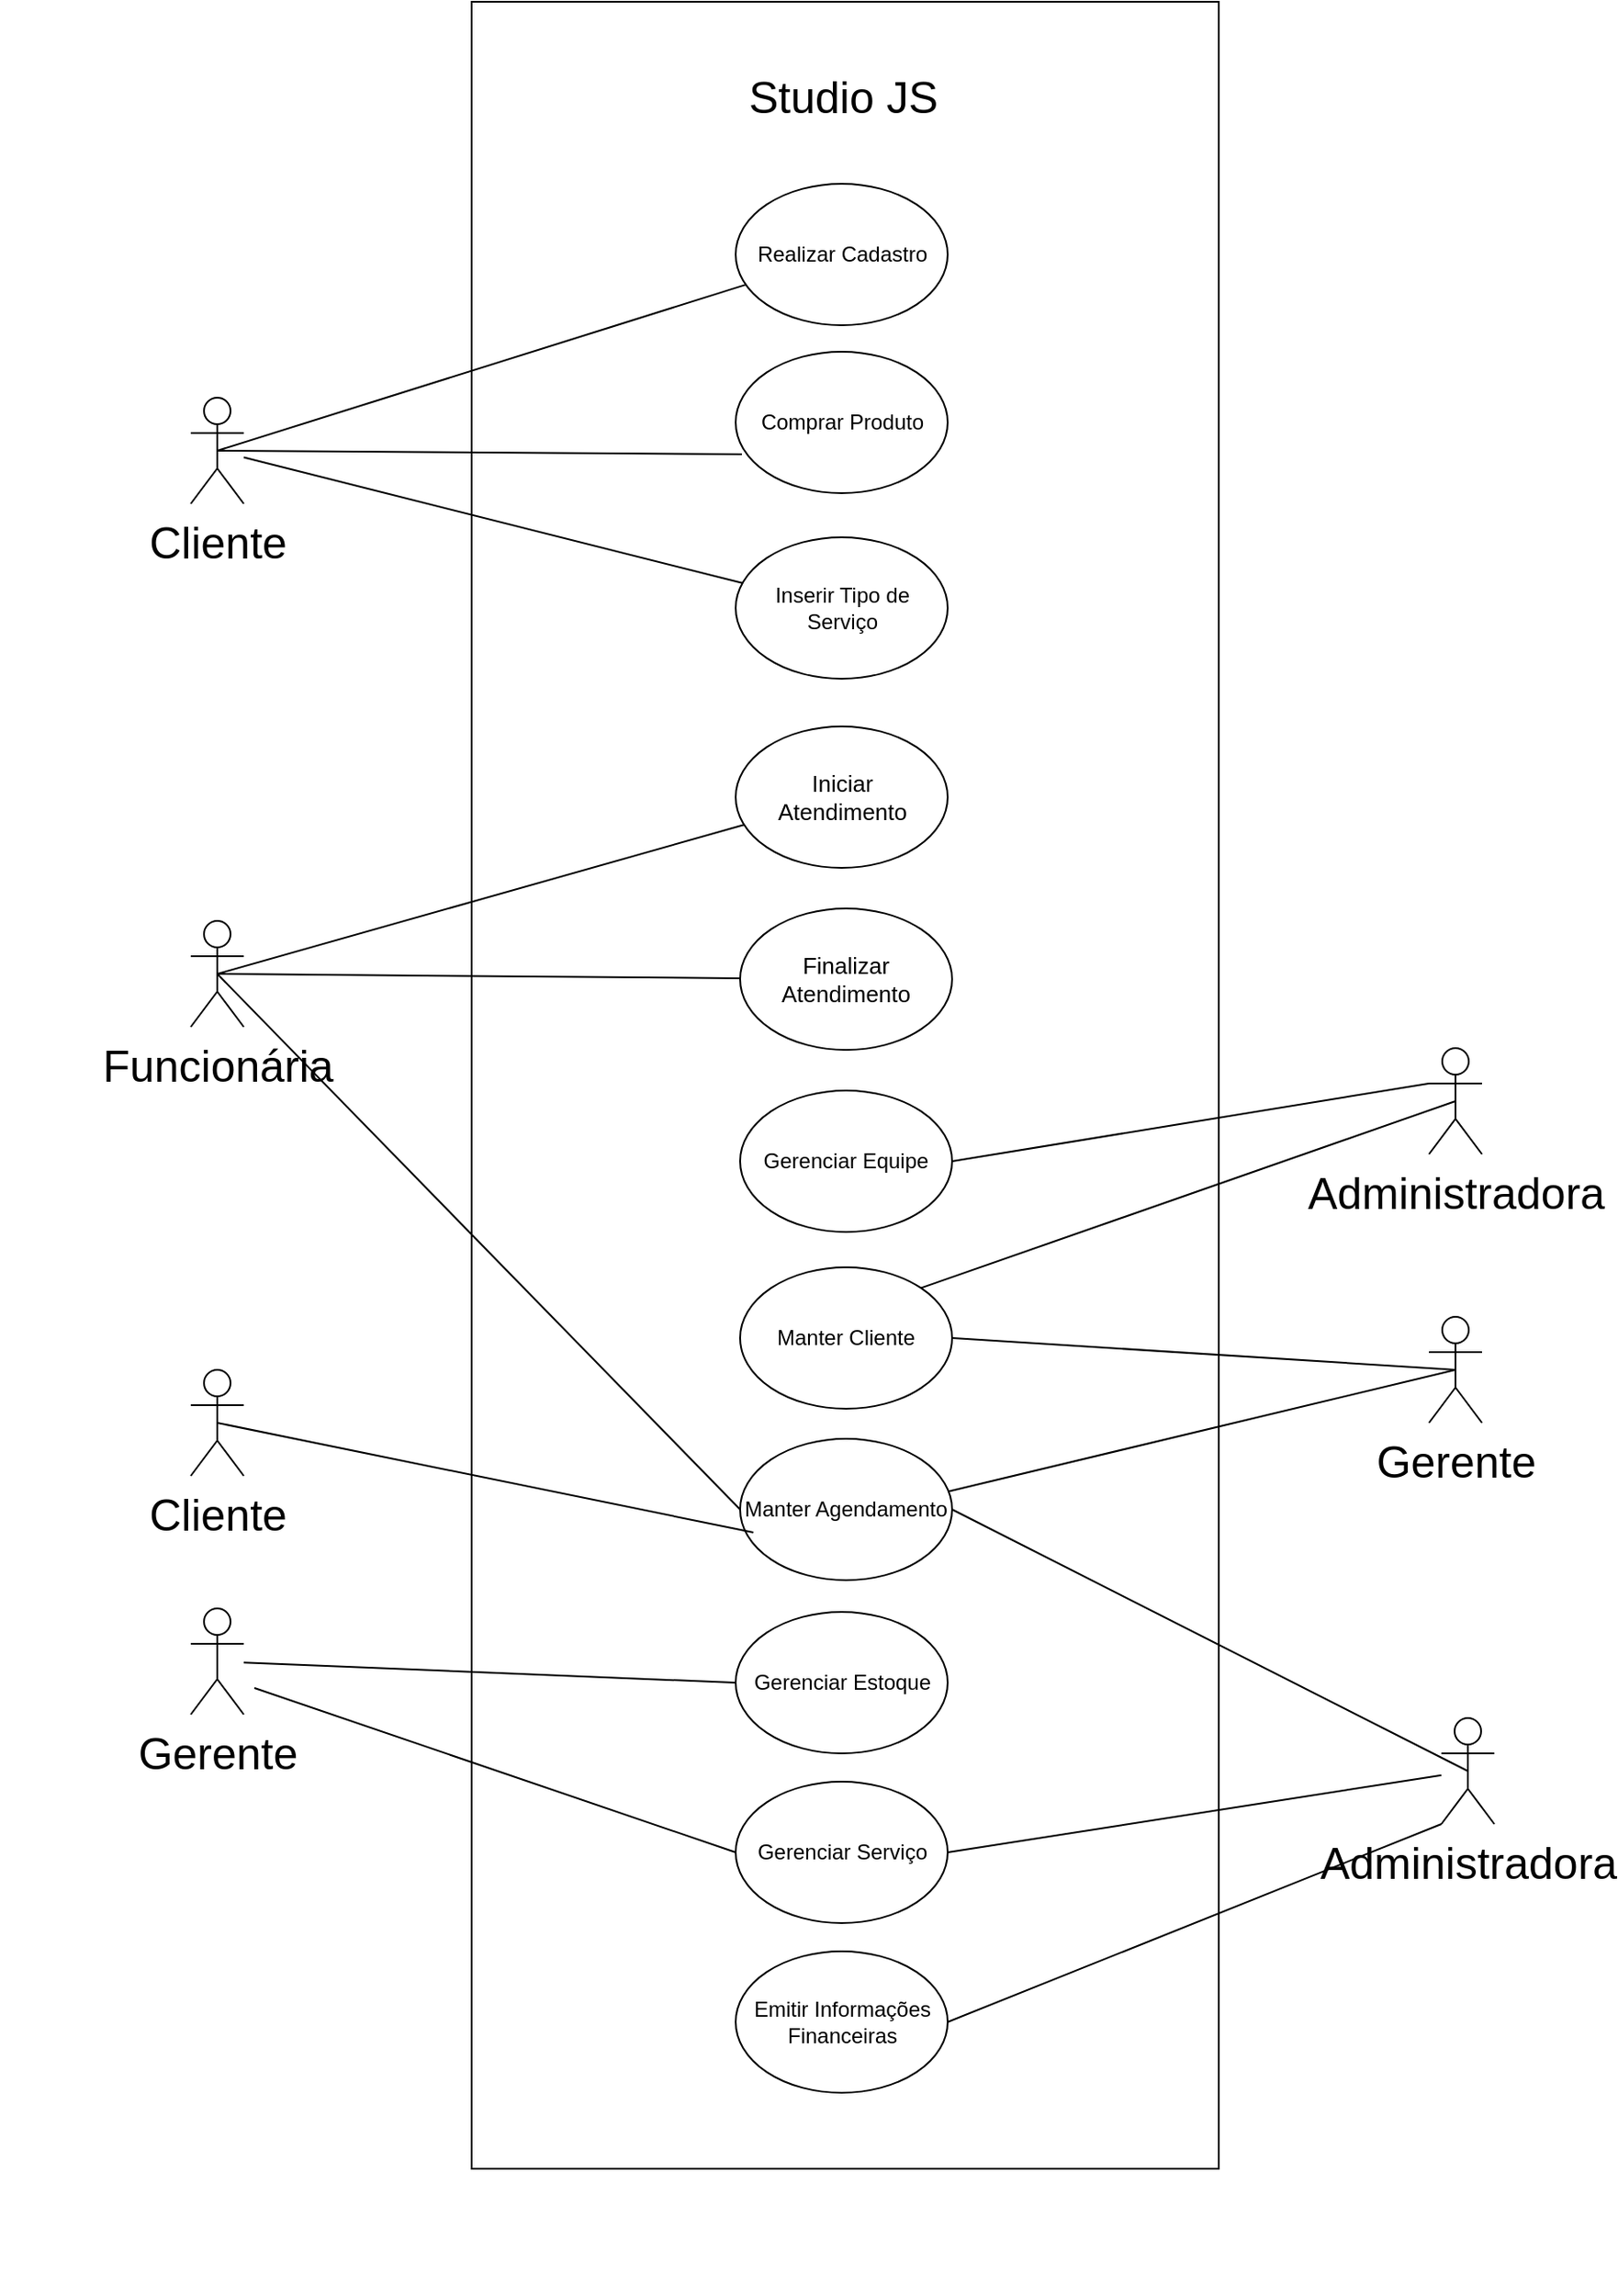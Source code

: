 <mxfile version="17.1.3" type="device"><diagram id="rxJIx7bFhRR1gV5WVy_e" name="Page-1"><mxGraphModel dx="1422" dy="1624" grid="0" gridSize="10" guides="1" tooltips="1" connect="1" arrows="1" fold="1" page="1" pageScale="1" pageWidth="1169" pageHeight="827" background="none" math="0" shadow="0"><root><mxCell id="0"/><mxCell id="1" parent="0"/><mxCell id="qiYloHvwNCnxQlFzhJ9E-65" value="" style="group" parent="1" vertex="1" connectable="0"><mxGeometry x="306" y="-95" width="706" height="1190" as="geometry"/></mxCell><mxCell id="qiYloHvwNCnxQlFzhJ9E-2" value="" style="rounded=0;whiteSpace=wrap;html=1;gradientColor=none;container=0;" parent="qiYloHvwNCnxQlFzhJ9E-65" vertex="1"><mxGeometry x="267" y="-107" width="423" height="1226" as="geometry"/></mxCell><mxCell id="qiYloHvwNCnxQlFzhJ9E-91" value="" style="group" parent="qiYloHvwNCnxQlFzhJ9E-65" vertex="1" connectable="0"><mxGeometry x="108" y="413" width="30" height="60" as="geometry"/></mxCell><mxCell id="qiYloHvwNCnxQlFzhJ9E-19" value="Funcionária" style="shape=umlActor;verticalLabelPosition=bottom;verticalAlign=top;html=1;outlineConnect=0;fontSize=25;gradientColor=none;" parent="qiYloHvwNCnxQlFzhJ9E-91" vertex="1"><mxGeometry width="30" height="60" as="geometry"/></mxCell><mxCell id="qiYloHvwNCnxQlFzhJ9E-69" style="edgeStyle=none;rounded=0;orthogonalLoop=1;jettySize=auto;html=1;exitX=0.5;exitY=0.5;exitDx=0;exitDy=0;exitPerimeter=0;fontSize=25;endArrow=none;endFill=0;" parent="qiYloHvwNCnxQlFzhJ9E-65" source="qiYloHvwNCnxQlFzhJ9E-19" target="qiYloHvwNCnxQlFzhJ9E-14" edge="1"><mxGeometry relative="1" as="geometry"/></mxCell><mxCell id="qiYloHvwNCnxQlFzhJ9E-90" style="edgeStyle=none;rounded=0;orthogonalLoop=1;jettySize=auto;html=1;fontSize=25;endArrow=none;endFill=0;exitX=0.5;exitY=0.5;exitDx=0;exitDy=0;exitPerimeter=0;" parent="qiYloHvwNCnxQlFzhJ9E-65" source="qiYloHvwNCnxQlFzhJ9E-19" target="qiYloHvwNCnxQlFzhJ9E-7" edge="1"><mxGeometry relative="1" as="geometry"/></mxCell><mxCell id="qiYloHvwNCnxQlFzhJ9E-9" value="Gerenciar Equipe" style="ellipse;whiteSpace=wrap;html=1;container=0;" parent="qiYloHvwNCnxQlFzhJ9E-65" vertex="1"><mxGeometry x="419" y="509" width="120" height="80" as="geometry"/></mxCell><mxCell id="qiYloHvwNCnxQlFzhJ9E-11" value="Manter Agendamento" style="ellipse;whiteSpace=wrap;html=1;container=0;" parent="qiYloHvwNCnxQlFzhJ9E-65" vertex="1"><mxGeometry x="419" y="706" width="120" height="80" as="geometry"/></mxCell><mxCell id="qiYloHvwNCnxQlFzhJ9E-14" value="&lt;font style=&quot;font-size: 13px&quot;&gt;Iniciar &lt;br&gt;Atendimento&lt;/font&gt;" style="ellipse;whiteSpace=wrap;html=1;container=0;" parent="qiYloHvwNCnxQlFzhJ9E-65" vertex="1"><mxGeometry x="416.5" y="303" width="120" height="80" as="geometry"/></mxCell><mxCell id="SyFrJLg3DR9eFuAGHhr0-12" style="edgeStyle=none;rounded=0;orthogonalLoop=1;jettySize=auto;html=1;exitX=0.5;exitY=0.5;exitDx=0;exitDy=0;exitPerimeter=0;entryX=0;entryY=0.5;entryDx=0;entryDy=0;fontSize=13;endArrow=none;endFill=0;" parent="qiYloHvwNCnxQlFzhJ9E-65" source="qiYloHvwNCnxQlFzhJ9E-19" target="qiYloHvwNCnxQlFzhJ9E-11" edge="1"><mxGeometry relative="1" as="geometry"/></mxCell><mxCell id="SyFrJLg3DR9eFuAGHhr0-14" value="Gerente" style="shape=umlActor;verticalLabelPosition=bottom;verticalAlign=top;html=1;outlineConnect=0;fontSize=25;gradientColor=none;" parent="qiYloHvwNCnxQlFzhJ9E-65" vertex="1"><mxGeometry x="108" y="802" width="30" height="60" as="geometry"/></mxCell><mxCell id="SyFrJLg3DR9eFuAGHhr0-15" style="edgeStyle=none;rounded=0;orthogonalLoop=1;jettySize=auto;html=1;fontSize=13;endArrow=none;endFill=0;entryX=0;entryY=0.5;entryDx=0;entryDy=0;" parent="qiYloHvwNCnxQlFzhJ9E-65" source="SyFrJLg3DR9eFuAGHhr0-14" target="qiYloHvwNCnxQlFzhJ9E-63" edge="1"><mxGeometry relative="1" as="geometry"><mxPoint x="759" y="884" as="targetPoint"/></mxGeometry></mxCell><mxCell id="qiYloHvwNCnxQlFzhJ9E-30" style="rounded=0;orthogonalLoop=1;jettySize=auto;html=1;fontSize=25;endArrow=none;endFill=0;exitX=0.5;exitY=0.5;exitDx=0;exitDy=0;exitPerimeter=0;" parent="qiYloHvwNCnxQlFzhJ9E-65" source="qiYloHvwNCnxQlFzhJ9E-20" edge="1"><mxGeometry relative="1" as="geometry"><mxPoint x="420" y="149" as="targetPoint"/></mxGeometry></mxCell><mxCell id="qiYloHvwNCnxQlFzhJ9E-20" value="Cliente" style="shape=umlActor;verticalLabelPosition=bottom;verticalAlign=top;html=1;outlineConnect=0;fontSize=25;gradientColor=none;" parent="qiYloHvwNCnxQlFzhJ9E-65" vertex="1"><mxGeometry x="108" y="117" width="30" height="60" as="geometry"/></mxCell><mxCell id="qiYloHvwNCnxQlFzhJ9E-3" value="Inserir Tipo de Serviço" style="ellipse;whiteSpace=wrap;html=1;container=0;" parent="qiYloHvwNCnxQlFzhJ9E-65" vertex="1"><mxGeometry x="416.5" y="196" width="120" height="80" as="geometry"/></mxCell><mxCell id="qiYloHvwNCnxQlFzhJ9E-64" value="" style="group" parent="qiYloHvwNCnxQlFzhJ9E-65" vertex="1" connectable="0"><mxGeometry x="416.5" y="30" width="125" height="1089" as="geometry"/></mxCell><mxCell id="4cT9l68fZYzab_abmnGT-41" value="Realizar Cadastro" style="ellipse;whiteSpace=wrap;html=1;container=0;" parent="qiYloHvwNCnxQlFzhJ9E-64" vertex="1"><mxGeometry y="-34" width="120" height="80" as="geometry"/></mxCell><mxCell id="qiYloHvwNCnxQlFzhJ9E-7" value="&lt;font style=&quot;font-size: 13px&quot;&gt;Finalizar Atendimento&lt;/font&gt;" style="ellipse;whiteSpace=wrap;html=1;container=0;" parent="qiYloHvwNCnxQlFzhJ9E-64" vertex="1"><mxGeometry x="2.5" y="376" width="120" height="80" as="geometry"/></mxCell><mxCell id="qiYloHvwNCnxQlFzhJ9E-63" value="Gerenciar Estoque" style="ellipse;whiteSpace=wrap;html=1;container=0;" parent="qiYloHvwNCnxQlFzhJ9E-64" vertex="1"><mxGeometry y="774" width="120" height="80" as="geometry"/></mxCell><mxCell id="qiYloHvwNCnxQlFzhJ9E-13" value="Emitir Informações Financeiras" style="ellipse;whiteSpace=wrap;html=1;container=0;" parent="qiYloHvwNCnxQlFzhJ9E-65" vertex="1"><mxGeometry x="416.5" y="996" width="120" height="80" as="geometry"/></mxCell><mxCell id="4cT9l68fZYzab_abmnGT-45" style="rounded=0;orthogonalLoop=1;jettySize=auto;html=1;fontSize=25;endArrow=none;endFill=0;" parent="qiYloHvwNCnxQlFzhJ9E-65" source="qiYloHvwNCnxQlFzhJ9E-20" target="qiYloHvwNCnxQlFzhJ9E-3" edge="1"><mxGeometry relative="1" as="geometry"><mxPoint x="430" y="159" as="targetPoint"/><mxPoint x="85" y="164" as="sourcePoint"/></mxGeometry></mxCell><mxCell id="eXFYa40G_VAABzor9F1E-1" value="Gerenciar Serviço" style="ellipse;whiteSpace=wrap;html=1;container=0;" parent="qiYloHvwNCnxQlFzhJ9E-65" vertex="1"><mxGeometry x="416.5" y="900" width="120" height="80" as="geometry"/></mxCell><mxCell id="eXFYa40G_VAABzor9F1E-30" value="Cliente" style="shape=umlActor;verticalLabelPosition=bottom;verticalAlign=top;html=1;outlineConnect=0;fontSize=25;gradientColor=none;" parent="qiYloHvwNCnxQlFzhJ9E-65" vertex="1"><mxGeometry x="108" y="667" width="30" height="60" as="geometry"/></mxCell><mxCell id="eXFYa40G_VAABzor9F1E-89" style="rounded=0;orthogonalLoop=1;jettySize=auto;html=1;fontSize=25;endArrow=none;endFill=0;exitX=0.5;exitY=0.5;exitDx=0;exitDy=0;exitPerimeter=0;" parent="qiYloHvwNCnxQlFzhJ9E-65" source="qiYloHvwNCnxQlFzhJ9E-20" target="4cT9l68fZYzab_abmnGT-41" edge="1"><mxGeometry relative="1" as="geometry"><mxPoint x="430" y="159" as="targetPoint"/><mxPoint x="133" y="157" as="sourcePoint"/></mxGeometry></mxCell><mxCell id="eXFYa40G_VAABzor9F1E-88" value="Comprar Produto" style="ellipse;whiteSpace=wrap;html=1;container=0;" parent="qiYloHvwNCnxQlFzhJ9E-65" vertex="1"><mxGeometry x="416.5" y="91" width="120" height="80" as="geometry"/></mxCell><mxCell id="qiYloHvwNCnxQlFzhJ9E-10" value="Manter Cliente" style="ellipse;whiteSpace=wrap;html=1;container=0;" parent="qiYloHvwNCnxQlFzhJ9E-65" vertex="1"><mxGeometry x="419" y="609" width="120" height="80" as="geometry"/></mxCell><mxCell id="qiYloHvwNCnxQlFzhJ9E-16" value="&lt;font style=&quot;font-size: 25px;&quot;&gt;Studio JS&lt;/font&gt;" style="text;html=1;align=center;verticalAlign=middle;resizable=0;points=[];autosize=1;strokeColor=none;fillColor=none;fontSize=25;container=0;" parent="qiYloHvwNCnxQlFzhJ9E-65" vertex="1"><mxGeometry x="418" y="-71" width="117" height="34" as="geometry"/></mxCell><mxCell id="SyFrJLg3DR9eFuAGHhr0-11" style="edgeStyle=none;rounded=0;orthogonalLoop=1;jettySize=auto;html=1;exitX=0.5;exitY=0.5;exitDx=0;exitDy=0;exitPerimeter=0;fontSize=13;endArrow=none;endFill=0;entryX=1;entryY=0.5;entryDx=0;entryDy=0;" parent="1" source="qiYloHvwNCnxQlFzhJ9E-98" target="qiYloHvwNCnxQlFzhJ9E-11" edge="1"><mxGeometry relative="1" as="geometry"><mxPoint x="852" y="604" as="targetPoint"/></mxGeometry></mxCell><mxCell id="SyFrJLg3DR9eFuAGHhr0-18" style="edgeStyle=none;rounded=0;orthogonalLoop=1;jettySize=auto;html=1;exitX=0;exitY=1;exitDx=0;exitDy=0;exitPerimeter=0;entryX=1;entryY=0.5;entryDx=0;entryDy=0;fontSize=13;endArrow=none;endFill=0;" parent="1" source="qiYloHvwNCnxQlFzhJ9E-98" target="qiYloHvwNCnxQlFzhJ9E-13" edge="1"><mxGeometry relative="1" as="geometry"/></mxCell><mxCell id="qiYloHvwNCnxQlFzhJ9E-98" value="Administradora" style="shape=umlActor;verticalLabelPosition=bottom;verticalAlign=top;html=1;outlineConnect=0;fontSize=25;gradientColor=none;" parent="1" vertex="1"><mxGeometry x="1122" y="769" width="30" height="60" as="geometry"/></mxCell><mxCell id="SyFrJLg3DR9eFuAGHhr0-23" style="edgeStyle=none;rounded=0;orthogonalLoop=1;jettySize=auto;html=1;entryX=1;entryY=0.5;entryDx=0;entryDy=0;fontSize=13;endArrow=none;endFill=0;exitX=0.5;exitY=0.5;exitDx=0;exitDy=0;exitPerimeter=0;" parent="1" source="SyFrJLg3DR9eFuAGHhr0-21" target="qiYloHvwNCnxQlFzhJ9E-10" edge="1"><mxGeometry relative="1" as="geometry"/></mxCell><mxCell id="SyFrJLg3DR9eFuAGHhr0-24" style="edgeStyle=none;rounded=0;orthogonalLoop=1;jettySize=auto;html=1;exitX=0.5;exitY=0.5;exitDx=0;exitDy=0;exitPerimeter=0;entryX=0.985;entryY=0.372;entryDx=0;entryDy=0;entryPerimeter=0;fontSize=13;endArrow=none;endFill=0;" parent="1" source="SyFrJLg3DR9eFuAGHhr0-21" target="qiYloHvwNCnxQlFzhJ9E-11" edge="1"><mxGeometry relative="1" as="geometry"/></mxCell><mxCell id="SyFrJLg3DR9eFuAGHhr0-21" value="Gerente" style="shape=umlActor;verticalLabelPosition=bottom;verticalAlign=top;html=1;outlineConnect=0;fontSize=25;gradientColor=none;" parent="1" vertex="1"><mxGeometry x="1115" y="542" width="30" height="60" as="geometry"/></mxCell><mxCell id="SyFrJLg3DR9eFuAGHhr0-27" style="edgeStyle=none;rounded=0;orthogonalLoop=1;jettySize=auto;html=1;entryX=1;entryY=0.5;entryDx=0;entryDy=0;fontSize=13;endArrow=none;endFill=0;exitX=0;exitY=0.333;exitDx=0;exitDy=0;exitPerimeter=0;" parent="1" source="SyFrJLg3DR9eFuAGHhr0-26" target="qiYloHvwNCnxQlFzhJ9E-9" edge="1"><mxGeometry relative="1" as="geometry"/></mxCell><mxCell id="SyFrJLg3DR9eFuAGHhr0-28" style="edgeStyle=none;rounded=0;orthogonalLoop=1;jettySize=auto;html=1;entryX=1;entryY=0;entryDx=0;entryDy=0;fontSize=13;endArrow=none;endFill=0;exitX=0.5;exitY=0.5;exitDx=0;exitDy=0;exitPerimeter=0;" parent="1" source="SyFrJLg3DR9eFuAGHhr0-26" target="qiYloHvwNCnxQlFzhJ9E-10" edge="1"><mxGeometry relative="1" as="geometry"/></mxCell><mxCell id="SyFrJLg3DR9eFuAGHhr0-26" value="Administradora" style="shape=umlActor;verticalLabelPosition=bottom;verticalAlign=top;html=1;outlineConnect=0;fontSize=25;gradientColor=none;" parent="1" vertex="1"><mxGeometry x="1115" y="390" width="30" height="60" as="geometry"/></mxCell><mxCell id="eXFYa40G_VAABzor9F1E-3" style="edgeStyle=none;rounded=0;orthogonalLoop=1;jettySize=auto;html=1;fontSize=13;endArrow=none;endFill=0;entryX=0;entryY=0.5;entryDx=0;entryDy=0;" parent="1" target="eXFYa40G_VAABzor9F1E-1" edge="1"><mxGeometry relative="1" as="geometry"><mxPoint x="732.5" y="770" as="targetPoint"/><mxPoint x="450" y="752" as="sourcePoint"/></mxGeometry></mxCell><mxCell id="eXFYa40G_VAABzor9F1E-5" style="edgeStyle=none;rounded=0;orthogonalLoop=1;jettySize=auto;html=1;fontSize=13;endArrow=none;endFill=0;entryX=1;entryY=0.5;entryDx=0;entryDy=0;" parent="1" source="qiYloHvwNCnxQlFzhJ9E-98" target="eXFYa40G_VAABzor9F1E-1" edge="1"><mxGeometry relative="1" as="geometry"><mxPoint x="852.5" y="664" as="targetPoint"/><mxPoint x="1147" y="809" as="sourcePoint"/></mxGeometry></mxCell><mxCell id="eXFYa40G_VAABzor9F1E-57" style="edgeStyle=none;rounded=0;orthogonalLoop=1;jettySize=auto;html=1;exitX=0.5;exitY=0.5;exitDx=0;exitDy=0;exitPerimeter=0;entryX=0;entryY=0.5;entryDx=0;entryDy=0;fontSize=13;endArrow=none;endFill=0;" parent="1" source="eXFYa40G_VAABzor9F1E-30" edge="1"><mxGeometry relative="1" as="geometry"><mxPoint x="439" y="358" as="sourcePoint"/><mxPoint x="732.5" y="664" as="targetPoint"/></mxGeometry></mxCell></root></mxGraphModel></diagram></mxfile>